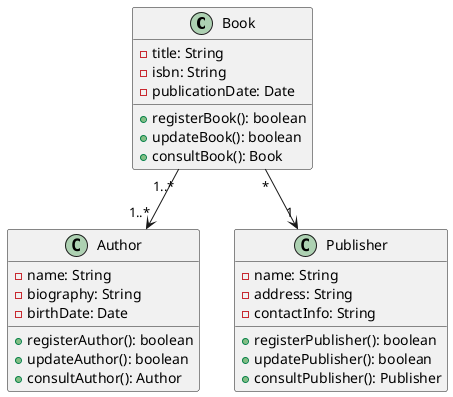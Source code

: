 @startuml
class Book {
    - title: String
    - isbn: String
    - publicationDate: Date
    + registerBook(): boolean
    + updateBook(): boolean
    + consultBook(): Book
}

class Author {
    - name: String
    - biography: String
    - birthDate: Date
    + registerAuthor(): boolean
    + updateAuthor(): boolean
    + consultAuthor(): Author
}

class Publisher {
    - name: String
    - address: String
    - contactInfo: String
    + registerPublisher(): boolean
    + updatePublisher(): boolean
    + consultPublisher(): Publisher
}

Book "1..*" --> "1..*" Author
Book "*" --> "1" Publisher
@enduml